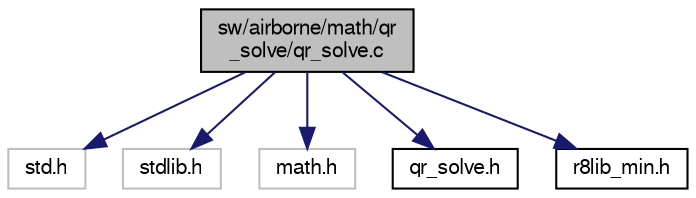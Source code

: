 digraph "sw/airborne/math/qr_solve/qr_solve.c"
{
  edge [fontname="FreeSans",fontsize="10",labelfontname="FreeSans",labelfontsize="10"];
  node [fontname="FreeSans",fontsize="10",shape=record];
  Node1 [label="sw/airborne/math/qr\l_solve/qr_solve.c",height=0.2,width=0.4,color="black", fillcolor="grey75", style="filled", fontcolor="black"];
  Node1 -> Node2 [color="midnightblue",fontsize="10",style="solid",fontname="FreeSans"];
  Node2 [label="std.h",height=0.2,width=0.4,color="grey75", fillcolor="white", style="filled"];
  Node1 -> Node3 [color="midnightblue",fontsize="10",style="solid",fontname="FreeSans"];
  Node3 [label="stdlib.h",height=0.2,width=0.4,color="grey75", fillcolor="white", style="filled"];
  Node1 -> Node4 [color="midnightblue",fontsize="10",style="solid",fontname="FreeSans"];
  Node4 [label="math.h",height=0.2,width=0.4,color="grey75", fillcolor="white", style="filled"];
  Node1 -> Node5 [color="midnightblue",fontsize="10",style="solid",fontname="FreeSans"];
  Node5 [label="qr_solve.h",height=0.2,width=0.4,color="black", fillcolor="white", style="filled",URL="$qr__solve_8h.html"];
  Node1 -> Node6 [color="midnightblue",fontsize="10",style="solid",fontname="FreeSans"];
  Node6 [label="r8lib_min.h",height=0.2,width=0.4,color="black", fillcolor="white", style="filled",URL="$r8lib__min_8h.html"];
}

